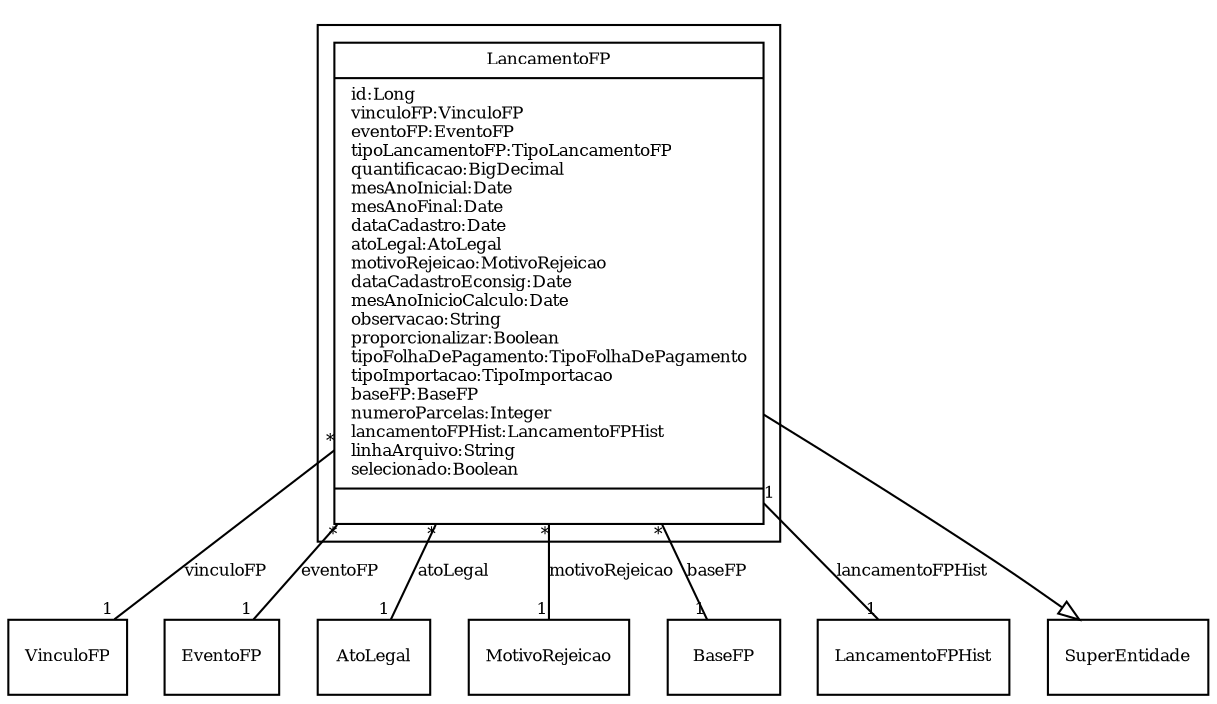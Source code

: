 digraph G{
fontname = "Times-Roman"
fontsize = 8

node [
        fontname = "Times-Roman"
        fontsize = 8
        shape = "record"
]

edge [
        fontname = "Times-Roman"
        fontsize = 8
]

subgraph clusterLANCAMENTOFP_POR_LOTES
{
LancamentoFP [label = "{LancamentoFP|id:Long\lvinculoFP:VinculoFP\leventoFP:EventoFP\ltipoLancamentoFP:TipoLancamentoFP\lquantificacao:BigDecimal\lmesAnoInicial:Date\lmesAnoFinal:Date\ldataCadastro:Date\latoLegal:AtoLegal\lmotivoRejeicao:MotivoRejeicao\ldataCadastroEconsig:Date\lmesAnoInicioCalculo:Date\lobservacao:String\lproporcionalizar:Boolean\ltipoFolhaDePagamento:TipoFolhaDePagamento\ltipoImportacao:TipoImportacao\lbaseFP:BaseFP\lnumeroParcelas:Integer\llancamentoFPHist:LancamentoFPHist\llinhaArquivo:String\lselecionado:Boolean\l|\l}"]
}
edge [arrowhead = "none" headlabel = "1" taillabel = "*"] LancamentoFP -> VinculoFP [label = "vinculoFP"]
edge [arrowhead = "none" headlabel = "1" taillabel = "*"] LancamentoFP -> EventoFP [label = "eventoFP"]
edge [arrowhead = "none" headlabel = "1" taillabel = "*"] LancamentoFP -> AtoLegal [label = "atoLegal"]
edge [arrowhead = "none" headlabel = "1" taillabel = "*"] LancamentoFP -> MotivoRejeicao [label = "motivoRejeicao"]
edge [arrowhead = "none" headlabel = "1" taillabel = "*"] LancamentoFP -> BaseFP [label = "baseFP"]
edge [arrowhead = "none" headlabel = "1" taillabel = "1"] LancamentoFP -> LancamentoFPHist [label = "lancamentoFPHist"]
edge [ arrowhead = "empty" headlabel = "" taillabel = ""] LancamentoFP -> SuperEntidade
}
